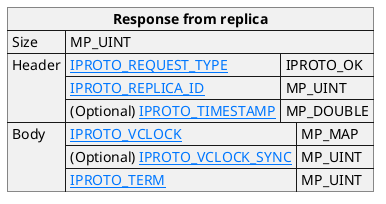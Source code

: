 @startuml

skinparam {
    HyperlinkColor #0077FF
    FontColor #313131
    BorderColor #313131
    BackgroundColor transparent
}

json "**Response from replica**" as heartbeat_response {
    "Size": "MP_UINT",
    "Header": {
      "[[https://tarantool.io/en/doc/latest/dev_guide/internals/iproto/key/#general IPROTO_REQUEST_TYPE]]": "IPROTO_OK",
      "[[https://tarantool.io/en/doc/latest/dev_guide/internals/iproto/keys/#general-replication IPROTO_REPLICA_ID]]": "MP_UINT",
      "(Optional) [[https://tarantool.io/en/doc/latest/dev_guide/internals/iproto/keys/#general IPROTO_TIMESTAMP]]": "MP_DOUBLE"
    },
    "Body": {
      "[[https://tarantool.io/en/doc/latest/dev_guide/internals/iproto/keys/#general-replication IPROTO_VCLOCK]]": "MP_MAP",
      "(Optional) [[https://tarantool.io/en/doc/latest/dev_guide/internals/iproto/keys/#general-replication IPROTO_VCLOCK_SYNC]]": "MP_UINT",
      "[[https://tarantool.io/en/doc/latest/dev_guide/internals/iproto/keys/#synchronous-replication IPROTO_TERM]]": "MP_UINT"
    }
}

@enduml
